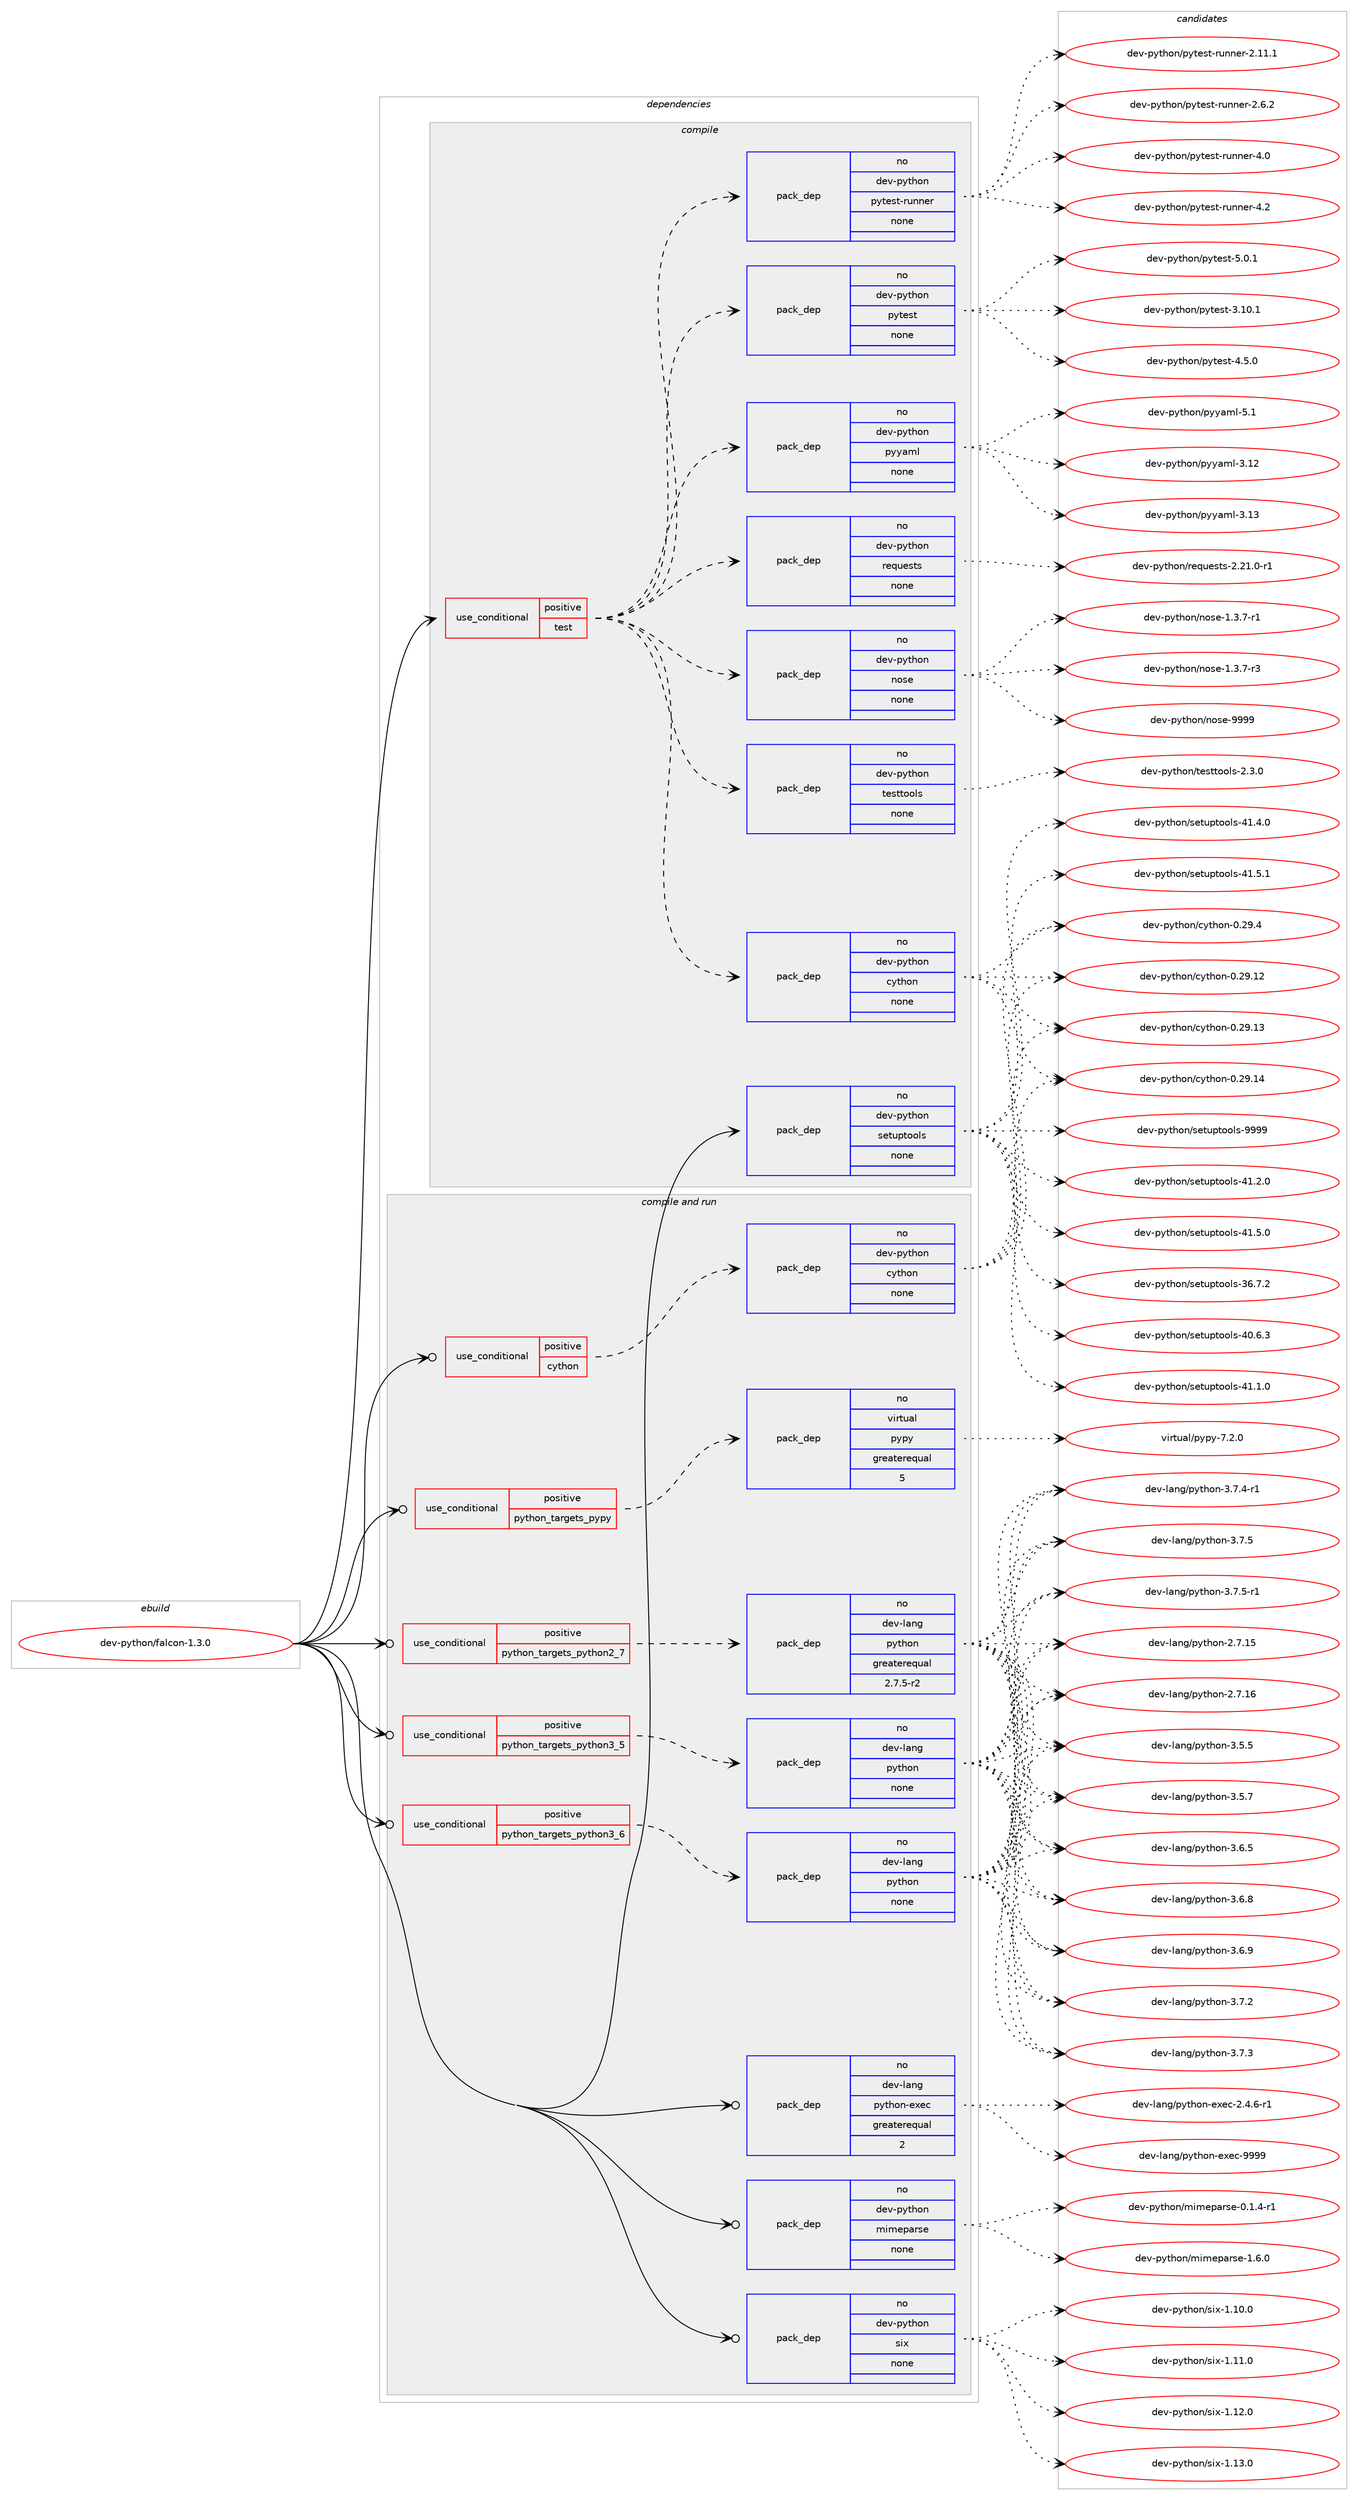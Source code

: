 digraph prolog {

# *************
# Graph options
# *************

newrank=true;
concentrate=true;
compound=true;
graph [rankdir=LR,fontname=Helvetica,fontsize=10,ranksep=1.5];#, ranksep=2.5, nodesep=0.2];
edge  [arrowhead=vee];
node  [fontname=Helvetica,fontsize=10];

# **********
# The ebuild
# **********

subgraph cluster_leftcol {
color=gray;
rank=same;
label=<<i>ebuild</i>>;
id [label="dev-python/falcon-1.3.0", color=red, width=4, href="../dev-python/falcon-1.3.0.svg"];
}

# ****************
# The dependencies
# ****************

subgraph cluster_midcol {
color=gray;
label=<<i>dependencies</i>>;
subgraph cluster_compile {
fillcolor="#eeeeee";
style=filled;
label=<<i>compile</i>>;
subgraph cond139155 {
dependency603892 [label=<<TABLE BORDER="0" CELLBORDER="1" CELLSPACING="0" CELLPADDING="4"><TR><TD ROWSPAN="3" CELLPADDING="10">use_conditional</TD></TR><TR><TD>positive</TD></TR><TR><TD>test</TD></TR></TABLE>>, shape=none, color=red];
subgraph pack452940 {
dependency603893 [label=<<TABLE BORDER="0" CELLBORDER="1" CELLSPACING="0" CELLPADDING="4" WIDTH="220"><TR><TD ROWSPAN="6" CELLPADDING="30">pack_dep</TD></TR><TR><TD WIDTH="110">no</TD></TR><TR><TD>dev-python</TD></TR><TR><TD>cython</TD></TR><TR><TD>none</TD></TR><TR><TD></TD></TR></TABLE>>, shape=none, color=blue];
}
dependency603892:e -> dependency603893:w [weight=20,style="dashed",arrowhead="vee"];
subgraph pack452941 {
dependency603894 [label=<<TABLE BORDER="0" CELLBORDER="1" CELLSPACING="0" CELLPADDING="4" WIDTH="220"><TR><TD ROWSPAN="6" CELLPADDING="30">pack_dep</TD></TR><TR><TD WIDTH="110">no</TD></TR><TR><TD>dev-python</TD></TR><TR><TD>nose</TD></TR><TR><TD>none</TD></TR><TR><TD></TD></TR></TABLE>>, shape=none, color=blue];
}
dependency603892:e -> dependency603894:w [weight=20,style="dashed",arrowhead="vee"];
subgraph pack452942 {
dependency603895 [label=<<TABLE BORDER="0" CELLBORDER="1" CELLSPACING="0" CELLPADDING="4" WIDTH="220"><TR><TD ROWSPAN="6" CELLPADDING="30">pack_dep</TD></TR><TR><TD WIDTH="110">no</TD></TR><TR><TD>dev-python</TD></TR><TR><TD>requests</TD></TR><TR><TD>none</TD></TR><TR><TD></TD></TR></TABLE>>, shape=none, color=blue];
}
dependency603892:e -> dependency603895:w [weight=20,style="dashed",arrowhead="vee"];
subgraph pack452943 {
dependency603896 [label=<<TABLE BORDER="0" CELLBORDER="1" CELLSPACING="0" CELLPADDING="4" WIDTH="220"><TR><TD ROWSPAN="6" CELLPADDING="30">pack_dep</TD></TR><TR><TD WIDTH="110">no</TD></TR><TR><TD>dev-python</TD></TR><TR><TD>pyyaml</TD></TR><TR><TD>none</TD></TR><TR><TD></TD></TR></TABLE>>, shape=none, color=blue];
}
dependency603892:e -> dependency603896:w [weight=20,style="dashed",arrowhead="vee"];
subgraph pack452944 {
dependency603897 [label=<<TABLE BORDER="0" CELLBORDER="1" CELLSPACING="0" CELLPADDING="4" WIDTH="220"><TR><TD ROWSPAN="6" CELLPADDING="30">pack_dep</TD></TR><TR><TD WIDTH="110">no</TD></TR><TR><TD>dev-python</TD></TR><TR><TD>pytest</TD></TR><TR><TD>none</TD></TR><TR><TD></TD></TR></TABLE>>, shape=none, color=blue];
}
dependency603892:e -> dependency603897:w [weight=20,style="dashed",arrowhead="vee"];
subgraph pack452945 {
dependency603898 [label=<<TABLE BORDER="0" CELLBORDER="1" CELLSPACING="0" CELLPADDING="4" WIDTH="220"><TR><TD ROWSPAN="6" CELLPADDING="30">pack_dep</TD></TR><TR><TD WIDTH="110">no</TD></TR><TR><TD>dev-python</TD></TR><TR><TD>pytest-runner</TD></TR><TR><TD>none</TD></TR><TR><TD></TD></TR></TABLE>>, shape=none, color=blue];
}
dependency603892:e -> dependency603898:w [weight=20,style="dashed",arrowhead="vee"];
subgraph pack452946 {
dependency603899 [label=<<TABLE BORDER="0" CELLBORDER="1" CELLSPACING="0" CELLPADDING="4" WIDTH="220"><TR><TD ROWSPAN="6" CELLPADDING="30">pack_dep</TD></TR><TR><TD WIDTH="110">no</TD></TR><TR><TD>dev-python</TD></TR><TR><TD>testtools</TD></TR><TR><TD>none</TD></TR><TR><TD></TD></TR></TABLE>>, shape=none, color=blue];
}
dependency603892:e -> dependency603899:w [weight=20,style="dashed",arrowhead="vee"];
}
id:e -> dependency603892:w [weight=20,style="solid",arrowhead="vee"];
subgraph pack452947 {
dependency603900 [label=<<TABLE BORDER="0" CELLBORDER="1" CELLSPACING="0" CELLPADDING="4" WIDTH="220"><TR><TD ROWSPAN="6" CELLPADDING="30">pack_dep</TD></TR><TR><TD WIDTH="110">no</TD></TR><TR><TD>dev-python</TD></TR><TR><TD>setuptools</TD></TR><TR><TD>none</TD></TR><TR><TD></TD></TR></TABLE>>, shape=none, color=blue];
}
id:e -> dependency603900:w [weight=20,style="solid",arrowhead="vee"];
}
subgraph cluster_compileandrun {
fillcolor="#eeeeee";
style=filled;
label=<<i>compile and run</i>>;
subgraph cond139156 {
dependency603901 [label=<<TABLE BORDER="0" CELLBORDER="1" CELLSPACING="0" CELLPADDING="4"><TR><TD ROWSPAN="3" CELLPADDING="10">use_conditional</TD></TR><TR><TD>positive</TD></TR><TR><TD>cython</TD></TR></TABLE>>, shape=none, color=red];
subgraph pack452948 {
dependency603902 [label=<<TABLE BORDER="0" CELLBORDER="1" CELLSPACING="0" CELLPADDING="4" WIDTH="220"><TR><TD ROWSPAN="6" CELLPADDING="30">pack_dep</TD></TR><TR><TD WIDTH="110">no</TD></TR><TR><TD>dev-python</TD></TR><TR><TD>cython</TD></TR><TR><TD>none</TD></TR><TR><TD></TD></TR></TABLE>>, shape=none, color=blue];
}
dependency603901:e -> dependency603902:w [weight=20,style="dashed",arrowhead="vee"];
}
id:e -> dependency603901:w [weight=20,style="solid",arrowhead="odotvee"];
subgraph cond139157 {
dependency603903 [label=<<TABLE BORDER="0" CELLBORDER="1" CELLSPACING="0" CELLPADDING="4"><TR><TD ROWSPAN="3" CELLPADDING="10">use_conditional</TD></TR><TR><TD>positive</TD></TR><TR><TD>python_targets_pypy</TD></TR></TABLE>>, shape=none, color=red];
subgraph pack452949 {
dependency603904 [label=<<TABLE BORDER="0" CELLBORDER="1" CELLSPACING="0" CELLPADDING="4" WIDTH="220"><TR><TD ROWSPAN="6" CELLPADDING="30">pack_dep</TD></TR><TR><TD WIDTH="110">no</TD></TR><TR><TD>virtual</TD></TR><TR><TD>pypy</TD></TR><TR><TD>greaterequal</TD></TR><TR><TD>5</TD></TR></TABLE>>, shape=none, color=blue];
}
dependency603903:e -> dependency603904:w [weight=20,style="dashed",arrowhead="vee"];
}
id:e -> dependency603903:w [weight=20,style="solid",arrowhead="odotvee"];
subgraph cond139158 {
dependency603905 [label=<<TABLE BORDER="0" CELLBORDER="1" CELLSPACING="0" CELLPADDING="4"><TR><TD ROWSPAN="3" CELLPADDING="10">use_conditional</TD></TR><TR><TD>positive</TD></TR><TR><TD>python_targets_python2_7</TD></TR></TABLE>>, shape=none, color=red];
subgraph pack452950 {
dependency603906 [label=<<TABLE BORDER="0" CELLBORDER="1" CELLSPACING="0" CELLPADDING="4" WIDTH="220"><TR><TD ROWSPAN="6" CELLPADDING="30">pack_dep</TD></TR><TR><TD WIDTH="110">no</TD></TR><TR><TD>dev-lang</TD></TR><TR><TD>python</TD></TR><TR><TD>greaterequal</TD></TR><TR><TD>2.7.5-r2</TD></TR></TABLE>>, shape=none, color=blue];
}
dependency603905:e -> dependency603906:w [weight=20,style="dashed",arrowhead="vee"];
}
id:e -> dependency603905:w [weight=20,style="solid",arrowhead="odotvee"];
subgraph cond139159 {
dependency603907 [label=<<TABLE BORDER="0" CELLBORDER="1" CELLSPACING="0" CELLPADDING="4"><TR><TD ROWSPAN="3" CELLPADDING="10">use_conditional</TD></TR><TR><TD>positive</TD></TR><TR><TD>python_targets_python3_5</TD></TR></TABLE>>, shape=none, color=red];
subgraph pack452951 {
dependency603908 [label=<<TABLE BORDER="0" CELLBORDER="1" CELLSPACING="0" CELLPADDING="4" WIDTH="220"><TR><TD ROWSPAN="6" CELLPADDING="30">pack_dep</TD></TR><TR><TD WIDTH="110">no</TD></TR><TR><TD>dev-lang</TD></TR><TR><TD>python</TD></TR><TR><TD>none</TD></TR><TR><TD></TD></TR></TABLE>>, shape=none, color=blue];
}
dependency603907:e -> dependency603908:w [weight=20,style="dashed",arrowhead="vee"];
}
id:e -> dependency603907:w [weight=20,style="solid",arrowhead="odotvee"];
subgraph cond139160 {
dependency603909 [label=<<TABLE BORDER="0" CELLBORDER="1" CELLSPACING="0" CELLPADDING="4"><TR><TD ROWSPAN="3" CELLPADDING="10">use_conditional</TD></TR><TR><TD>positive</TD></TR><TR><TD>python_targets_python3_6</TD></TR></TABLE>>, shape=none, color=red];
subgraph pack452952 {
dependency603910 [label=<<TABLE BORDER="0" CELLBORDER="1" CELLSPACING="0" CELLPADDING="4" WIDTH="220"><TR><TD ROWSPAN="6" CELLPADDING="30">pack_dep</TD></TR><TR><TD WIDTH="110">no</TD></TR><TR><TD>dev-lang</TD></TR><TR><TD>python</TD></TR><TR><TD>none</TD></TR><TR><TD></TD></TR></TABLE>>, shape=none, color=blue];
}
dependency603909:e -> dependency603910:w [weight=20,style="dashed",arrowhead="vee"];
}
id:e -> dependency603909:w [weight=20,style="solid",arrowhead="odotvee"];
subgraph pack452953 {
dependency603911 [label=<<TABLE BORDER="0" CELLBORDER="1" CELLSPACING="0" CELLPADDING="4" WIDTH="220"><TR><TD ROWSPAN="6" CELLPADDING="30">pack_dep</TD></TR><TR><TD WIDTH="110">no</TD></TR><TR><TD>dev-lang</TD></TR><TR><TD>python-exec</TD></TR><TR><TD>greaterequal</TD></TR><TR><TD>2</TD></TR></TABLE>>, shape=none, color=blue];
}
id:e -> dependency603911:w [weight=20,style="solid",arrowhead="odotvee"];
subgraph pack452954 {
dependency603912 [label=<<TABLE BORDER="0" CELLBORDER="1" CELLSPACING="0" CELLPADDING="4" WIDTH="220"><TR><TD ROWSPAN="6" CELLPADDING="30">pack_dep</TD></TR><TR><TD WIDTH="110">no</TD></TR><TR><TD>dev-python</TD></TR><TR><TD>mimeparse</TD></TR><TR><TD>none</TD></TR><TR><TD></TD></TR></TABLE>>, shape=none, color=blue];
}
id:e -> dependency603912:w [weight=20,style="solid",arrowhead="odotvee"];
subgraph pack452955 {
dependency603913 [label=<<TABLE BORDER="0" CELLBORDER="1" CELLSPACING="0" CELLPADDING="4" WIDTH="220"><TR><TD ROWSPAN="6" CELLPADDING="30">pack_dep</TD></TR><TR><TD WIDTH="110">no</TD></TR><TR><TD>dev-python</TD></TR><TR><TD>six</TD></TR><TR><TD>none</TD></TR><TR><TD></TD></TR></TABLE>>, shape=none, color=blue];
}
id:e -> dependency603913:w [weight=20,style="solid",arrowhead="odotvee"];
}
subgraph cluster_run {
fillcolor="#eeeeee";
style=filled;
label=<<i>run</i>>;
}
}

# **************
# The candidates
# **************

subgraph cluster_choices {
rank=same;
color=gray;
label=<<i>candidates</i>>;

subgraph choice452940 {
color=black;
nodesep=1;
choice1001011184511212111610411111047991211161041111104548465057464950 [label="dev-python/cython-0.29.12", color=red, width=4,href="../dev-python/cython-0.29.12.svg"];
choice1001011184511212111610411111047991211161041111104548465057464951 [label="dev-python/cython-0.29.13", color=red, width=4,href="../dev-python/cython-0.29.13.svg"];
choice1001011184511212111610411111047991211161041111104548465057464952 [label="dev-python/cython-0.29.14", color=red, width=4,href="../dev-python/cython-0.29.14.svg"];
choice10010111845112121116104111110479912111610411111045484650574652 [label="dev-python/cython-0.29.4", color=red, width=4,href="../dev-python/cython-0.29.4.svg"];
dependency603893:e -> choice1001011184511212111610411111047991211161041111104548465057464950:w [style=dotted,weight="100"];
dependency603893:e -> choice1001011184511212111610411111047991211161041111104548465057464951:w [style=dotted,weight="100"];
dependency603893:e -> choice1001011184511212111610411111047991211161041111104548465057464952:w [style=dotted,weight="100"];
dependency603893:e -> choice10010111845112121116104111110479912111610411111045484650574652:w [style=dotted,weight="100"];
}
subgraph choice452941 {
color=black;
nodesep=1;
choice10010111845112121116104111110471101111151014549465146554511449 [label="dev-python/nose-1.3.7-r1", color=red, width=4,href="../dev-python/nose-1.3.7-r1.svg"];
choice10010111845112121116104111110471101111151014549465146554511451 [label="dev-python/nose-1.3.7-r3", color=red, width=4,href="../dev-python/nose-1.3.7-r3.svg"];
choice10010111845112121116104111110471101111151014557575757 [label="dev-python/nose-9999", color=red, width=4,href="../dev-python/nose-9999.svg"];
dependency603894:e -> choice10010111845112121116104111110471101111151014549465146554511449:w [style=dotted,weight="100"];
dependency603894:e -> choice10010111845112121116104111110471101111151014549465146554511451:w [style=dotted,weight="100"];
dependency603894:e -> choice10010111845112121116104111110471101111151014557575757:w [style=dotted,weight="100"];
}
subgraph choice452942 {
color=black;
nodesep=1;
choice1001011184511212111610411111047114101113117101115116115455046504946484511449 [label="dev-python/requests-2.21.0-r1", color=red, width=4,href="../dev-python/requests-2.21.0-r1.svg"];
dependency603895:e -> choice1001011184511212111610411111047114101113117101115116115455046504946484511449:w [style=dotted,weight="100"];
}
subgraph choice452943 {
color=black;
nodesep=1;
choice1001011184511212111610411111047112121121971091084551464950 [label="dev-python/pyyaml-3.12", color=red, width=4,href="../dev-python/pyyaml-3.12.svg"];
choice1001011184511212111610411111047112121121971091084551464951 [label="dev-python/pyyaml-3.13", color=red, width=4,href="../dev-python/pyyaml-3.13.svg"];
choice10010111845112121116104111110471121211219710910845534649 [label="dev-python/pyyaml-5.1", color=red, width=4,href="../dev-python/pyyaml-5.1.svg"];
dependency603896:e -> choice1001011184511212111610411111047112121121971091084551464950:w [style=dotted,weight="100"];
dependency603896:e -> choice1001011184511212111610411111047112121121971091084551464951:w [style=dotted,weight="100"];
dependency603896:e -> choice10010111845112121116104111110471121211219710910845534649:w [style=dotted,weight="100"];
}
subgraph choice452944 {
color=black;
nodesep=1;
choice100101118451121211161041111104711212111610111511645514649484649 [label="dev-python/pytest-3.10.1", color=red, width=4,href="../dev-python/pytest-3.10.1.svg"];
choice1001011184511212111610411111047112121116101115116455246534648 [label="dev-python/pytest-4.5.0", color=red, width=4,href="../dev-python/pytest-4.5.0.svg"];
choice1001011184511212111610411111047112121116101115116455346484649 [label="dev-python/pytest-5.0.1", color=red, width=4,href="../dev-python/pytest-5.0.1.svg"];
dependency603897:e -> choice100101118451121211161041111104711212111610111511645514649484649:w [style=dotted,weight="100"];
dependency603897:e -> choice1001011184511212111610411111047112121116101115116455246534648:w [style=dotted,weight="100"];
dependency603897:e -> choice1001011184511212111610411111047112121116101115116455346484649:w [style=dotted,weight="100"];
}
subgraph choice452945 {
color=black;
nodesep=1;
choice10010111845112121116104111110471121211161011151164511411711011010111445504649494649 [label="dev-python/pytest-runner-2.11.1", color=red, width=4,href="../dev-python/pytest-runner-2.11.1.svg"];
choice100101118451121211161041111104711212111610111511645114117110110101114455046544650 [label="dev-python/pytest-runner-2.6.2", color=red, width=4,href="../dev-python/pytest-runner-2.6.2.svg"];
choice10010111845112121116104111110471121211161011151164511411711011010111445524648 [label="dev-python/pytest-runner-4.0", color=red, width=4,href="../dev-python/pytest-runner-4.0.svg"];
choice10010111845112121116104111110471121211161011151164511411711011010111445524650 [label="dev-python/pytest-runner-4.2", color=red, width=4,href="../dev-python/pytest-runner-4.2.svg"];
dependency603898:e -> choice10010111845112121116104111110471121211161011151164511411711011010111445504649494649:w [style=dotted,weight="100"];
dependency603898:e -> choice100101118451121211161041111104711212111610111511645114117110110101114455046544650:w [style=dotted,weight="100"];
dependency603898:e -> choice10010111845112121116104111110471121211161011151164511411711011010111445524648:w [style=dotted,weight="100"];
dependency603898:e -> choice10010111845112121116104111110471121211161011151164511411711011010111445524650:w [style=dotted,weight="100"];
}
subgraph choice452946 {
color=black;
nodesep=1;
choice1001011184511212111610411111047116101115116116111111108115455046514648 [label="dev-python/testtools-2.3.0", color=red, width=4,href="../dev-python/testtools-2.3.0.svg"];
dependency603899:e -> choice1001011184511212111610411111047116101115116116111111108115455046514648:w [style=dotted,weight="100"];
}
subgraph choice452947 {
color=black;
nodesep=1;
choice100101118451121211161041111104711510111611711211611111110811545515446554650 [label="dev-python/setuptools-36.7.2", color=red, width=4,href="../dev-python/setuptools-36.7.2.svg"];
choice100101118451121211161041111104711510111611711211611111110811545524846544651 [label="dev-python/setuptools-40.6.3", color=red, width=4,href="../dev-python/setuptools-40.6.3.svg"];
choice100101118451121211161041111104711510111611711211611111110811545524946494648 [label="dev-python/setuptools-41.1.0", color=red, width=4,href="../dev-python/setuptools-41.1.0.svg"];
choice100101118451121211161041111104711510111611711211611111110811545524946504648 [label="dev-python/setuptools-41.2.0", color=red, width=4,href="../dev-python/setuptools-41.2.0.svg"];
choice100101118451121211161041111104711510111611711211611111110811545524946524648 [label="dev-python/setuptools-41.4.0", color=red, width=4,href="../dev-python/setuptools-41.4.0.svg"];
choice100101118451121211161041111104711510111611711211611111110811545524946534648 [label="dev-python/setuptools-41.5.0", color=red, width=4,href="../dev-python/setuptools-41.5.0.svg"];
choice100101118451121211161041111104711510111611711211611111110811545524946534649 [label="dev-python/setuptools-41.5.1", color=red, width=4,href="../dev-python/setuptools-41.5.1.svg"];
choice10010111845112121116104111110471151011161171121161111111081154557575757 [label="dev-python/setuptools-9999", color=red, width=4,href="../dev-python/setuptools-9999.svg"];
dependency603900:e -> choice100101118451121211161041111104711510111611711211611111110811545515446554650:w [style=dotted,weight="100"];
dependency603900:e -> choice100101118451121211161041111104711510111611711211611111110811545524846544651:w [style=dotted,weight="100"];
dependency603900:e -> choice100101118451121211161041111104711510111611711211611111110811545524946494648:w [style=dotted,weight="100"];
dependency603900:e -> choice100101118451121211161041111104711510111611711211611111110811545524946504648:w [style=dotted,weight="100"];
dependency603900:e -> choice100101118451121211161041111104711510111611711211611111110811545524946524648:w [style=dotted,weight="100"];
dependency603900:e -> choice100101118451121211161041111104711510111611711211611111110811545524946534648:w [style=dotted,weight="100"];
dependency603900:e -> choice100101118451121211161041111104711510111611711211611111110811545524946534649:w [style=dotted,weight="100"];
dependency603900:e -> choice10010111845112121116104111110471151011161171121161111111081154557575757:w [style=dotted,weight="100"];
}
subgraph choice452948 {
color=black;
nodesep=1;
choice1001011184511212111610411111047991211161041111104548465057464950 [label="dev-python/cython-0.29.12", color=red, width=4,href="../dev-python/cython-0.29.12.svg"];
choice1001011184511212111610411111047991211161041111104548465057464951 [label="dev-python/cython-0.29.13", color=red, width=4,href="../dev-python/cython-0.29.13.svg"];
choice1001011184511212111610411111047991211161041111104548465057464952 [label="dev-python/cython-0.29.14", color=red, width=4,href="../dev-python/cython-0.29.14.svg"];
choice10010111845112121116104111110479912111610411111045484650574652 [label="dev-python/cython-0.29.4", color=red, width=4,href="../dev-python/cython-0.29.4.svg"];
dependency603902:e -> choice1001011184511212111610411111047991211161041111104548465057464950:w [style=dotted,weight="100"];
dependency603902:e -> choice1001011184511212111610411111047991211161041111104548465057464951:w [style=dotted,weight="100"];
dependency603902:e -> choice1001011184511212111610411111047991211161041111104548465057464952:w [style=dotted,weight="100"];
dependency603902:e -> choice10010111845112121116104111110479912111610411111045484650574652:w [style=dotted,weight="100"];
}
subgraph choice452949 {
color=black;
nodesep=1;
choice1181051141161179710847112121112121455546504648 [label="virtual/pypy-7.2.0", color=red, width=4,href="../virtual/pypy-7.2.0.svg"];
dependency603904:e -> choice1181051141161179710847112121112121455546504648:w [style=dotted,weight="100"];
}
subgraph choice452950 {
color=black;
nodesep=1;
choice10010111845108971101034711212111610411111045504655464953 [label="dev-lang/python-2.7.15", color=red, width=4,href="../dev-lang/python-2.7.15.svg"];
choice10010111845108971101034711212111610411111045504655464954 [label="dev-lang/python-2.7.16", color=red, width=4,href="../dev-lang/python-2.7.16.svg"];
choice100101118451089711010347112121116104111110455146534653 [label="dev-lang/python-3.5.5", color=red, width=4,href="../dev-lang/python-3.5.5.svg"];
choice100101118451089711010347112121116104111110455146534655 [label="dev-lang/python-3.5.7", color=red, width=4,href="../dev-lang/python-3.5.7.svg"];
choice100101118451089711010347112121116104111110455146544653 [label="dev-lang/python-3.6.5", color=red, width=4,href="../dev-lang/python-3.6.5.svg"];
choice100101118451089711010347112121116104111110455146544656 [label="dev-lang/python-3.6.8", color=red, width=4,href="../dev-lang/python-3.6.8.svg"];
choice100101118451089711010347112121116104111110455146544657 [label="dev-lang/python-3.6.9", color=red, width=4,href="../dev-lang/python-3.6.9.svg"];
choice100101118451089711010347112121116104111110455146554650 [label="dev-lang/python-3.7.2", color=red, width=4,href="../dev-lang/python-3.7.2.svg"];
choice100101118451089711010347112121116104111110455146554651 [label="dev-lang/python-3.7.3", color=red, width=4,href="../dev-lang/python-3.7.3.svg"];
choice1001011184510897110103471121211161041111104551465546524511449 [label="dev-lang/python-3.7.4-r1", color=red, width=4,href="../dev-lang/python-3.7.4-r1.svg"];
choice100101118451089711010347112121116104111110455146554653 [label="dev-lang/python-3.7.5", color=red, width=4,href="../dev-lang/python-3.7.5.svg"];
choice1001011184510897110103471121211161041111104551465546534511449 [label="dev-lang/python-3.7.5-r1", color=red, width=4,href="../dev-lang/python-3.7.5-r1.svg"];
dependency603906:e -> choice10010111845108971101034711212111610411111045504655464953:w [style=dotted,weight="100"];
dependency603906:e -> choice10010111845108971101034711212111610411111045504655464954:w [style=dotted,weight="100"];
dependency603906:e -> choice100101118451089711010347112121116104111110455146534653:w [style=dotted,weight="100"];
dependency603906:e -> choice100101118451089711010347112121116104111110455146534655:w [style=dotted,weight="100"];
dependency603906:e -> choice100101118451089711010347112121116104111110455146544653:w [style=dotted,weight="100"];
dependency603906:e -> choice100101118451089711010347112121116104111110455146544656:w [style=dotted,weight="100"];
dependency603906:e -> choice100101118451089711010347112121116104111110455146544657:w [style=dotted,weight="100"];
dependency603906:e -> choice100101118451089711010347112121116104111110455146554650:w [style=dotted,weight="100"];
dependency603906:e -> choice100101118451089711010347112121116104111110455146554651:w [style=dotted,weight="100"];
dependency603906:e -> choice1001011184510897110103471121211161041111104551465546524511449:w [style=dotted,weight="100"];
dependency603906:e -> choice100101118451089711010347112121116104111110455146554653:w [style=dotted,weight="100"];
dependency603906:e -> choice1001011184510897110103471121211161041111104551465546534511449:w [style=dotted,weight="100"];
}
subgraph choice452951 {
color=black;
nodesep=1;
choice10010111845108971101034711212111610411111045504655464953 [label="dev-lang/python-2.7.15", color=red, width=4,href="../dev-lang/python-2.7.15.svg"];
choice10010111845108971101034711212111610411111045504655464954 [label="dev-lang/python-2.7.16", color=red, width=4,href="../dev-lang/python-2.7.16.svg"];
choice100101118451089711010347112121116104111110455146534653 [label="dev-lang/python-3.5.5", color=red, width=4,href="../dev-lang/python-3.5.5.svg"];
choice100101118451089711010347112121116104111110455146534655 [label="dev-lang/python-3.5.7", color=red, width=4,href="../dev-lang/python-3.5.7.svg"];
choice100101118451089711010347112121116104111110455146544653 [label="dev-lang/python-3.6.5", color=red, width=4,href="../dev-lang/python-3.6.5.svg"];
choice100101118451089711010347112121116104111110455146544656 [label="dev-lang/python-3.6.8", color=red, width=4,href="../dev-lang/python-3.6.8.svg"];
choice100101118451089711010347112121116104111110455146544657 [label="dev-lang/python-3.6.9", color=red, width=4,href="../dev-lang/python-3.6.9.svg"];
choice100101118451089711010347112121116104111110455146554650 [label="dev-lang/python-3.7.2", color=red, width=4,href="../dev-lang/python-3.7.2.svg"];
choice100101118451089711010347112121116104111110455146554651 [label="dev-lang/python-3.7.3", color=red, width=4,href="../dev-lang/python-3.7.3.svg"];
choice1001011184510897110103471121211161041111104551465546524511449 [label="dev-lang/python-3.7.4-r1", color=red, width=4,href="../dev-lang/python-3.7.4-r1.svg"];
choice100101118451089711010347112121116104111110455146554653 [label="dev-lang/python-3.7.5", color=red, width=4,href="../dev-lang/python-3.7.5.svg"];
choice1001011184510897110103471121211161041111104551465546534511449 [label="dev-lang/python-3.7.5-r1", color=red, width=4,href="../dev-lang/python-3.7.5-r1.svg"];
dependency603908:e -> choice10010111845108971101034711212111610411111045504655464953:w [style=dotted,weight="100"];
dependency603908:e -> choice10010111845108971101034711212111610411111045504655464954:w [style=dotted,weight="100"];
dependency603908:e -> choice100101118451089711010347112121116104111110455146534653:w [style=dotted,weight="100"];
dependency603908:e -> choice100101118451089711010347112121116104111110455146534655:w [style=dotted,weight="100"];
dependency603908:e -> choice100101118451089711010347112121116104111110455146544653:w [style=dotted,weight="100"];
dependency603908:e -> choice100101118451089711010347112121116104111110455146544656:w [style=dotted,weight="100"];
dependency603908:e -> choice100101118451089711010347112121116104111110455146544657:w [style=dotted,weight="100"];
dependency603908:e -> choice100101118451089711010347112121116104111110455146554650:w [style=dotted,weight="100"];
dependency603908:e -> choice100101118451089711010347112121116104111110455146554651:w [style=dotted,weight="100"];
dependency603908:e -> choice1001011184510897110103471121211161041111104551465546524511449:w [style=dotted,weight="100"];
dependency603908:e -> choice100101118451089711010347112121116104111110455146554653:w [style=dotted,weight="100"];
dependency603908:e -> choice1001011184510897110103471121211161041111104551465546534511449:w [style=dotted,weight="100"];
}
subgraph choice452952 {
color=black;
nodesep=1;
choice10010111845108971101034711212111610411111045504655464953 [label="dev-lang/python-2.7.15", color=red, width=4,href="../dev-lang/python-2.7.15.svg"];
choice10010111845108971101034711212111610411111045504655464954 [label="dev-lang/python-2.7.16", color=red, width=4,href="../dev-lang/python-2.7.16.svg"];
choice100101118451089711010347112121116104111110455146534653 [label="dev-lang/python-3.5.5", color=red, width=4,href="../dev-lang/python-3.5.5.svg"];
choice100101118451089711010347112121116104111110455146534655 [label="dev-lang/python-3.5.7", color=red, width=4,href="../dev-lang/python-3.5.7.svg"];
choice100101118451089711010347112121116104111110455146544653 [label="dev-lang/python-3.6.5", color=red, width=4,href="../dev-lang/python-3.6.5.svg"];
choice100101118451089711010347112121116104111110455146544656 [label="dev-lang/python-3.6.8", color=red, width=4,href="../dev-lang/python-3.6.8.svg"];
choice100101118451089711010347112121116104111110455146544657 [label="dev-lang/python-3.6.9", color=red, width=4,href="../dev-lang/python-3.6.9.svg"];
choice100101118451089711010347112121116104111110455146554650 [label="dev-lang/python-3.7.2", color=red, width=4,href="../dev-lang/python-3.7.2.svg"];
choice100101118451089711010347112121116104111110455146554651 [label="dev-lang/python-3.7.3", color=red, width=4,href="../dev-lang/python-3.7.3.svg"];
choice1001011184510897110103471121211161041111104551465546524511449 [label="dev-lang/python-3.7.4-r1", color=red, width=4,href="../dev-lang/python-3.7.4-r1.svg"];
choice100101118451089711010347112121116104111110455146554653 [label="dev-lang/python-3.7.5", color=red, width=4,href="../dev-lang/python-3.7.5.svg"];
choice1001011184510897110103471121211161041111104551465546534511449 [label="dev-lang/python-3.7.5-r1", color=red, width=4,href="../dev-lang/python-3.7.5-r1.svg"];
dependency603910:e -> choice10010111845108971101034711212111610411111045504655464953:w [style=dotted,weight="100"];
dependency603910:e -> choice10010111845108971101034711212111610411111045504655464954:w [style=dotted,weight="100"];
dependency603910:e -> choice100101118451089711010347112121116104111110455146534653:w [style=dotted,weight="100"];
dependency603910:e -> choice100101118451089711010347112121116104111110455146534655:w [style=dotted,weight="100"];
dependency603910:e -> choice100101118451089711010347112121116104111110455146544653:w [style=dotted,weight="100"];
dependency603910:e -> choice100101118451089711010347112121116104111110455146544656:w [style=dotted,weight="100"];
dependency603910:e -> choice100101118451089711010347112121116104111110455146544657:w [style=dotted,weight="100"];
dependency603910:e -> choice100101118451089711010347112121116104111110455146554650:w [style=dotted,weight="100"];
dependency603910:e -> choice100101118451089711010347112121116104111110455146554651:w [style=dotted,weight="100"];
dependency603910:e -> choice1001011184510897110103471121211161041111104551465546524511449:w [style=dotted,weight="100"];
dependency603910:e -> choice100101118451089711010347112121116104111110455146554653:w [style=dotted,weight="100"];
dependency603910:e -> choice1001011184510897110103471121211161041111104551465546534511449:w [style=dotted,weight="100"];
}
subgraph choice452953 {
color=black;
nodesep=1;
choice10010111845108971101034711212111610411111045101120101994550465246544511449 [label="dev-lang/python-exec-2.4.6-r1", color=red, width=4,href="../dev-lang/python-exec-2.4.6-r1.svg"];
choice10010111845108971101034711212111610411111045101120101994557575757 [label="dev-lang/python-exec-9999", color=red, width=4,href="../dev-lang/python-exec-9999.svg"];
dependency603911:e -> choice10010111845108971101034711212111610411111045101120101994550465246544511449:w [style=dotted,weight="100"];
dependency603911:e -> choice10010111845108971101034711212111610411111045101120101994557575757:w [style=dotted,weight="100"];
}
subgraph choice452954 {
color=black;
nodesep=1;
choice1001011184511212111610411111047109105109101112971141151014548464946524511449 [label="dev-python/mimeparse-0.1.4-r1", color=red, width=4,href="../dev-python/mimeparse-0.1.4-r1.svg"];
choice100101118451121211161041111104710910510910111297114115101454946544648 [label="dev-python/mimeparse-1.6.0", color=red, width=4,href="../dev-python/mimeparse-1.6.0.svg"];
dependency603912:e -> choice1001011184511212111610411111047109105109101112971141151014548464946524511449:w [style=dotted,weight="100"];
dependency603912:e -> choice100101118451121211161041111104710910510910111297114115101454946544648:w [style=dotted,weight="100"];
}
subgraph choice452955 {
color=black;
nodesep=1;
choice100101118451121211161041111104711510512045494649484648 [label="dev-python/six-1.10.0", color=red, width=4,href="../dev-python/six-1.10.0.svg"];
choice100101118451121211161041111104711510512045494649494648 [label="dev-python/six-1.11.0", color=red, width=4,href="../dev-python/six-1.11.0.svg"];
choice100101118451121211161041111104711510512045494649504648 [label="dev-python/six-1.12.0", color=red, width=4,href="../dev-python/six-1.12.0.svg"];
choice100101118451121211161041111104711510512045494649514648 [label="dev-python/six-1.13.0", color=red, width=4,href="../dev-python/six-1.13.0.svg"];
dependency603913:e -> choice100101118451121211161041111104711510512045494649484648:w [style=dotted,weight="100"];
dependency603913:e -> choice100101118451121211161041111104711510512045494649494648:w [style=dotted,weight="100"];
dependency603913:e -> choice100101118451121211161041111104711510512045494649504648:w [style=dotted,weight="100"];
dependency603913:e -> choice100101118451121211161041111104711510512045494649514648:w [style=dotted,weight="100"];
}
}

}
